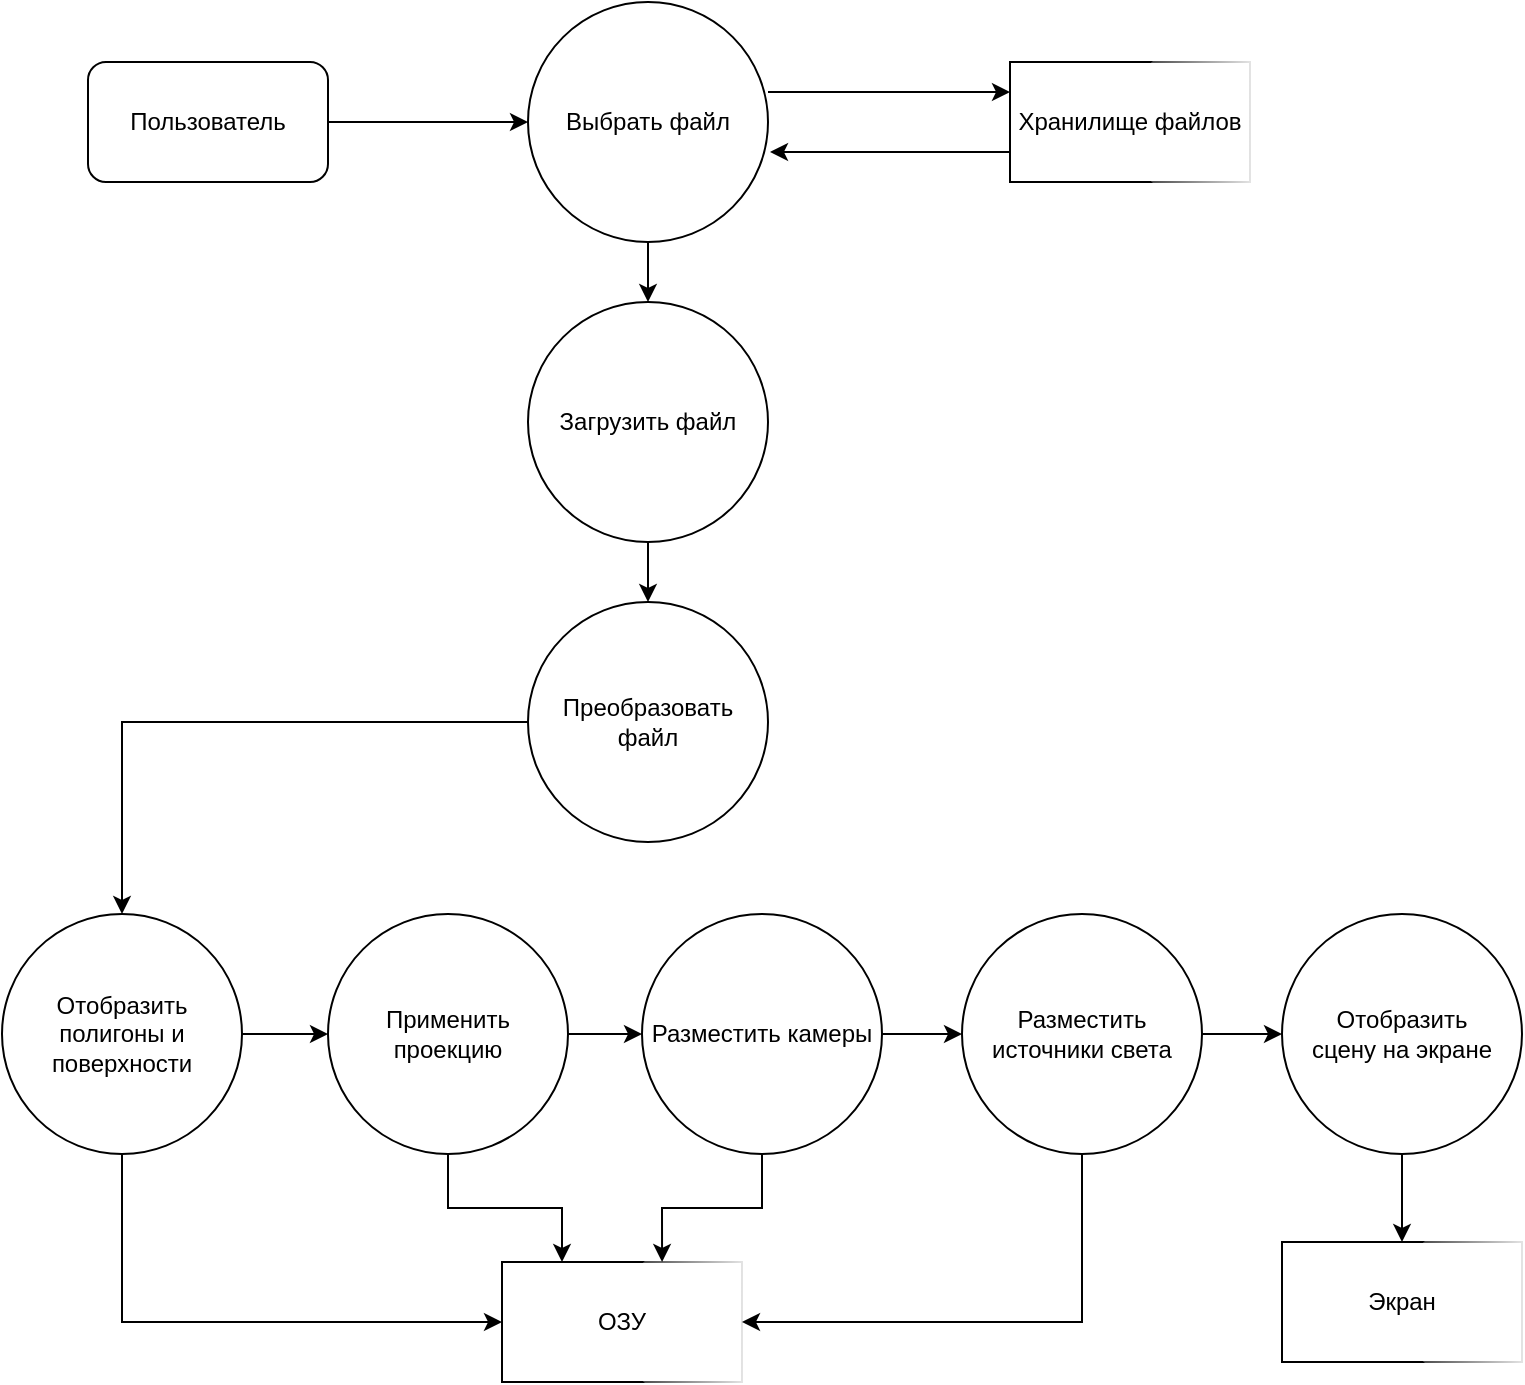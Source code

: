 <mxfile version="14.6.1" type="device" pages="10"><diagram id="wHX5zQZdK0YFig0FSWx_" name="1. Загрузка сцены"><mxGraphModel dx="1422" dy="1931" grid="1" gridSize="10" guides="1" tooltips="1" connect="1" arrows="1" fold="1" page="1" pageScale="1" pageWidth="827" pageHeight="1169" math="0" shadow="0"><root><mxCell id="0"/><mxCell id="1" parent="0"/><mxCell id="iFy4hV7i-i_wY7on4dMP-12" value="" style="edgeStyle=orthogonalEdgeStyle;rounded=0;orthogonalLoop=1;jettySize=auto;html=1;" parent="1" source="iFy4hV7i-i_wY7on4dMP-2" target="iFy4hV7i-i_wY7on4dMP-4" edge="1"><mxGeometry relative="1" as="geometry"/></mxCell><mxCell id="iFy4hV7i-i_wY7on4dMP-2" value="Пользователь" style="rounded=1;whiteSpace=wrap;html=1;" parent="1" vertex="1"><mxGeometry x="73" y="-1070" width="120" height="60" as="geometry"/></mxCell><mxCell id="iFy4hV7i-i_wY7on4dMP-11" value="" style="edgeStyle=orthogonalEdgeStyle;rounded=0;orthogonalLoop=1;jettySize=auto;html=1;" parent="1" source="iFy4hV7i-i_wY7on4dMP-4" target="iFy4hV7i-i_wY7on4dMP-9" edge="1"><mxGeometry relative="1" as="geometry"/></mxCell><mxCell id="iFy4hV7i-i_wY7on4dMP-4" value="Выбрать файл" style="ellipse;whiteSpace=wrap;html=1;" parent="1" vertex="1"><mxGeometry x="293" y="-1100" width="120" height="120" as="geometry"/></mxCell><mxCell id="iFy4hV7i-i_wY7on4dMP-5" value="Хранилище файлов" style="rounded=0;whiteSpace=wrap;html=1;perimeterSpacing=0;shadow=0;sketch=0;glass=1;direction=south;" parent="1" vertex="1"><mxGeometry x="534" y="-1070" width="120" height="60" as="geometry"/></mxCell><mxCell id="iFy4hV7i-i_wY7on4dMP-6" value="" style="endArrow=classic;html=1;entryX=0.25;entryY=1;entryDx=0;entryDy=0;" parent="1" target="iFy4hV7i-i_wY7on4dMP-5" edge="1"><mxGeometry width="50" height="50" relative="1" as="geometry"><mxPoint x="413" y="-1055" as="sourcePoint"/><mxPoint x="454" y="-800" as="targetPoint"/></mxGeometry></mxCell><mxCell id="iFy4hV7i-i_wY7on4dMP-7" value="" style="endArrow=classic;html=1;exitX=0.75;exitY=1;exitDx=0;exitDy=0;entryX=1;entryY=0.625;entryDx=0;entryDy=0;entryPerimeter=0;" parent="1" source="iFy4hV7i-i_wY7on4dMP-5" edge="1"><mxGeometry width="50" height="50" relative="1" as="geometry"><mxPoint x="404" y="-750" as="sourcePoint"/><mxPoint x="414" y="-1025" as="targetPoint"/></mxGeometry></mxCell><mxCell id="iFy4hV7i-i_wY7on4dMP-18" value="" style="edgeStyle=orthogonalEdgeStyle;rounded=0;orthogonalLoop=1;jettySize=auto;html=1;" parent="1" source="iFy4hV7i-i_wY7on4dMP-9" target="iFy4hV7i-i_wY7on4dMP-17" edge="1"><mxGeometry relative="1" as="geometry"/></mxCell><mxCell id="iFy4hV7i-i_wY7on4dMP-9" value="Загрузить файл" style="ellipse;whiteSpace=wrap;html=1;" parent="1" vertex="1"><mxGeometry x="293" y="-950" width="120" height="120" as="geometry"/></mxCell><mxCell id="iFy4hV7i-i_wY7on4dMP-20" value="" style="edgeStyle=orthogonalEdgeStyle;rounded=0;orthogonalLoop=1;jettySize=auto;html=1;" parent="1" source="iFy4hV7i-i_wY7on4dMP-17" target="iFy4hV7i-i_wY7on4dMP-19" edge="1"><mxGeometry relative="1" as="geometry"/></mxCell><mxCell id="iFy4hV7i-i_wY7on4dMP-17" value="Преобразовать файл" style="ellipse;whiteSpace=wrap;html=1;" parent="1" vertex="1"><mxGeometry x="293" y="-800" width="120" height="120" as="geometry"/></mxCell><mxCell id="iFy4hV7i-i_wY7on4dMP-25" value="" style="edgeStyle=orthogonalEdgeStyle;rounded=0;orthogonalLoop=1;jettySize=auto;html=1;" parent="1" source="iFy4hV7i-i_wY7on4dMP-19" target="iFy4hV7i-i_wY7on4dMP-24" edge="1"><mxGeometry relative="1" as="geometry"/></mxCell><mxCell id="iFy4hV7i-i_wY7on4dMP-31" style="edgeStyle=orthogonalEdgeStyle;rounded=0;orthogonalLoop=1;jettySize=auto;html=1;exitX=0.5;exitY=1;exitDx=0;exitDy=0;entryX=0.5;entryY=1;entryDx=0;entryDy=0;" parent="1" source="iFy4hV7i-i_wY7on4dMP-19" target="iFy4hV7i-i_wY7on4dMP-21" edge="1"><mxGeometry relative="1" as="geometry"/></mxCell><mxCell id="iFy4hV7i-i_wY7on4dMP-19" value="Отобразить полигоны и поверхности" style="ellipse;whiteSpace=wrap;html=1;" parent="1" vertex="1"><mxGeometry x="30" y="-644" width="120" height="120" as="geometry"/></mxCell><mxCell id="iFy4hV7i-i_wY7on4dMP-21" value="ОЗУ" style="rounded=0;whiteSpace=wrap;html=1;perimeterSpacing=0;shadow=0;sketch=0;glass=1;direction=south;" parent="1" vertex="1"><mxGeometry x="280" y="-470" width="120" height="60" as="geometry"/></mxCell><mxCell id="iFy4hV7i-i_wY7on4dMP-28" value="" style="edgeStyle=orthogonalEdgeStyle;rounded=0;orthogonalLoop=1;jettySize=auto;html=1;" parent="1" source="iFy4hV7i-i_wY7on4dMP-24" target="iFy4hV7i-i_wY7on4dMP-27" edge="1"><mxGeometry relative="1" as="geometry"/></mxCell><mxCell id="iFy4hV7i-i_wY7on4dMP-32" style="edgeStyle=orthogonalEdgeStyle;rounded=0;orthogonalLoop=1;jettySize=auto;html=1;exitX=0.5;exitY=1;exitDx=0;exitDy=0;entryX=0;entryY=0.75;entryDx=0;entryDy=0;" parent="1" source="iFy4hV7i-i_wY7on4dMP-24" target="iFy4hV7i-i_wY7on4dMP-21" edge="1"><mxGeometry relative="1" as="geometry"/></mxCell><mxCell id="iFy4hV7i-i_wY7on4dMP-24" value="Применить проекцию" style="ellipse;whiteSpace=wrap;html=1;" parent="1" vertex="1"><mxGeometry x="193" y="-644" width="120" height="120" as="geometry"/></mxCell><mxCell id="iFy4hV7i-i_wY7on4dMP-30" value="" style="edgeStyle=orthogonalEdgeStyle;rounded=0;orthogonalLoop=1;jettySize=auto;html=1;" parent="1" source="iFy4hV7i-i_wY7on4dMP-27" target="iFy4hV7i-i_wY7on4dMP-29" edge="1"><mxGeometry relative="1" as="geometry"/></mxCell><mxCell id="iFy4hV7i-i_wY7on4dMP-33" style="edgeStyle=orthogonalEdgeStyle;rounded=0;orthogonalLoop=1;jettySize=auto;html=1;exitX=0.5;exitY=1;exitDx=0;exitDy=0;entryX=0;entryY=0.333;entryDx=0;entryDy=0;entryPerimeter=0;" parent="1" source="iFy4hV7i-i_wY7on4dMP-27" target="iFy4hV7i-i_wY7on4dMP-21" edge="1"><mxGeometry relative="1" as="geometry"/></mxCell><mxCell id="iFy4hV7i-i_wY7on4dMP-27" value="Разместить камеры" style="ellipse;whiteSpace=wrap;html=1;" parent="1" vertex="1"><mxGeometry x="350" y="-644" width="120" height="120" as="geometry"/></mxCell><mxCell id="iFy4hV7i-i_wY7on4dMP-34" style="edgeStyle=orthogonalEdgeStyle;rounded=0;orthogonalLoop=1;jettySize=auto;html=1;exitX=0.5;exitY=1;exitDx=0;exitDy=0;entryX=0.5;entryY=0;entryDx=0;entryDy=0;" parent="1" source="iFy4hV7i-i_wY7on4dMP-29" target="iFy4hV7i-i_wY7on4dMP-21" edge="1"><mxGeometry relative="1" as="geometry"/></mxCell><mxCell id="yooeFzK7ppWR3wzDXrgj-2" value="" style="edgeStyle=orthogonalEdgeStyle;rounded=0;orthogonalLoop=1;jettySize=auto;html=1;" edge="1" parent="1" source="iFy4hV7i-i_wY7on4dMP-29" target="yooeFzK7ppWR3wzDXrgj-1"><mxGeometry relative="1" as="geometry"/></mxCell><mxCell id="iFy4hV7i-i_wY7on4dMP-29" value="Разместить источники света" style="ellipse;whiteSpace=wrap;html=1;" parent="1" vertex="1"><mxGeometry x="510" y="-644" width="120" height="120" as="geometry"/></mxCell><mxCell id="yooeFzK7ppWR3wzDXrgj-4" value="" style="edgeStyle=orthogonalEdgeStyle;rounded=0;orthogonalLoop=1;jettySize=auto;html=1;" edge="1" parent="1" source="yooeFzK7ppWR3wzDXrgj-1" target="yooeFzK7ppWR3wzDXrgj-3"><mxGeometry relative="1" as="geometry"/></mxCell><mxCell id="yooeFzK7ppWR3wzDXrgj-1" value="Отобразить &lt;br&gt;сцену на экране" style="ellipse;whiteSpace=wrap;html=1;" vertex="1" parent="1"><mxGeometry x="670" y="-644" width="120" height="120" as="geometry"/></mxCell><mxCell id="yooeFzK7ppWR3wzDXrgj-3" value="Экран" style="rounded=0;whiteSpace=wrap;html=1;perimeterSpacing=0;shadow=0;sketch=0;glass=1;direction=south;" vertex="1" parent="1"><mxGeometry x="670" y="-480" width="120" height="60" as="geometry"/></mxCell></root></mxGraphModel></diagram><diagram id="L2gtxRwTy8bynWEjWMCb" name="2. Добавление камеры"><mxGraphModel dx="1422" dy="762" grid="1" gridSize="10" guides="1" tooltips="1" connect="1" arrows="1" fold="1" page="1" pageScale="1" pageWidth="827" pageHeight="1169" math="0" shadow="0"><root><mxCell id="F-po1ZoRRb2pLryuzAt8-0"/><mxCell id="F-po1ZoRRb2pLryuzAt8-1" parent="F-po1ZoRRb2pLryuzAt8-0"/><mxCell id="rPnSMXdb9nSs1O3ZMp4N-0" value="Пользователь" style="rounded=1;whiteSpace=wrap;html=1;" parent="F-po1ZoRRb2pLryuzAt8-1" vertex="1"><mxGeometry x="80" y="80" width="120" height="60" as="geometry"/></mxCell><mxCell id="G6WlZ9IbRoCDX2m006No-0" value="Нажал добавить камеру" style="ellipse;whiteSpace=wrap;html=1;" parent="F-po1ZoRRb2pLryuzAt8-1" vertex="1"><mxGeometry x="280" y="50" width="120" height="120" as="geometry"/></mxCell><mxCell id="G6WlZ9IbRoCDX2m006No-1" value="Добавить камеру в список доступных камер" style="ellipse;whiteSpace=wrap;html=1;" parent="F-po1ZoRRb2pLryuzAt8-1" vertex="1"><mxGeometry x="280" y="200" width="120" height="120" as="geometry"/></mxCell><mxCell id="dDicfaN_HxUHYKL9xaZB-1" value="" style="edgeStyle=orthogonalEdgeStyle;rounded=0;orthogonalLoop=1;jettySize=auto;html=1;" edge="1" parent="F-po1ZoRRb2pLryuzAt8-1" source="G6WlZ9IbRoCDX2m006No-2" target="dDicfaN_HxUHYKL9xaZB-0"><mxGeometry relative="1" as="geometry"/></mxCell><mxCell id="G6WlZ9IbRoCDX2m006No-2" value="Отобразить камеру" style="ellipse;whiteSpace=wrap;html=1;" parent="F-po1ZoRRb2pLryuzAt8-1" vertex="1"><mxGeometry x="280" y="360" width="120" height="120" as="geometry"/></mxCell><mxCell id="G6WlZ9IbRoCDX2m006No-3" value="" style="endArrow=classic;html=1;exitX=1;exitY=0.5;exitDx=0;exitDy=0;" parent="F-po1ZoRRb2pLryuzAt8-1" source="G6WlZ9IbRoCDX2m006No-1" edge="1"><mxGeometry width="50" height="50" relative="1" as="geometry"><mxPoint x="390" y="260" as="sourcePoint"/><mxPoint x="520" y="260" as="targetPoint"/></mxGeometry></mxCell><mxCell id="H9Jf4IGJdIyYA8Ra8Ssa-0" value="ОЗУ" style="rounded=0;whiteSpace=wrap;html=1;perimeterSpacing=0;shadow=0;sketch=0;glass=1;direction=south;" parent="F-po1ZoRRb2pLryuzAt8-1" vertex="1"><mxGeometry x="520" y="230" width="120" height="60" as="geometry"/></mxCell><mxCell id="H9Jf4IGJdIyYA8Ra8Ssa-1" value="" style="endArrow=classic;html=1;exitX=0.5;exitY=1;exitDx=0;exitDy=0;entryX=0.5;entryY=0;entryDx=0;entryDy=0;" parent="F-po1ZoRRb2pLryuzAt8-1" source="G6WlZ9IbRoCDX2m006No-1" target="G6WlZ9IbRoCDX2m006No-2" edge="1"><mxGeometry width="50" height="50" relative="1" as="geometry"><mxPoint x="390" y="260" as="sourcePoint"/><mxPoint x="440" y="210" as="targetPoint"/></mxGeometry></mxCell><mxCell id="H9Jf4IGJdIyYA8Ra8Ssa-2" value="" style="endArrow=classic;html=1;exitX=1;exitY=0.5;exitDx=0;exitDy=0;entryX=0;entryY=0.5;entryDx=0;entryDy=0;" parent="F-po1ZoRRb2pLryuzAt8-1" source="rPnSMXdb9nSs1O3ZMp4N-0" target="G6WlZ9IbRoCDX2m006No-0" edge="1"><mxGeometry width="50" height="50" relative="1" as="geometry"><mxPoint x="390" y="260" as="sourcePoint"/><mxPoint x="440" y="210" as="targetPoint"/></mxGeometry></mxCell><mxCell id="H9Jf4IGJdIyYA8Ra8Ssa-3" value="" style="endArrow=classic;html=1;exitX=0.5;exitY=1;exitDx=0;exitDy=0;entryX=0.5;entryY=0;entryDx=0;entryDy=0;" parent="F-po1ZoRRb2pLryuzAt8-1" source="G6WlZ9IbRoCDX2m006No-0" target="G6WlZ9IbRoCDX2m006No-1" edge="1"><mxGeometry width="50" height="50" relative="1" as="geometry"><mxPoint x="390" y="260" as="sourcePoint"/><mxPoint x="440" y="210" as="targetPoint"/></mxGeometry></mxCell><mxCell id="BdBFTg50wr82WFrUAto3-0" value="" style="endArrow=classic;html=1;exitX=1;exitY=0.5;exitDx=0;exitDy=0;" parent="F-po1ZoRRb2pLryuzAt8-1" source="G6WlZ9IbRoCDX2m006No-2" edge="1"><mxGeometry width="50" height="50" relative="1" as="geometry"><mxPoint x="390" y="310" as="sourcePoint"/><mxPoint x="520" y="420" as="targetPoint"/></mxGeometry></mxCell><mxCell id="BdBFTg50wr82WFrUAto3-1" value="Сцена" style="rounded=0;whiteSpace=wrap;html=1;perimeterSpacing=0;shadow=0;sketch=0;glass=1;direction=south;" parent="F-po1ZoRRb2pLryuzAt8-1" vertex="1"><mxGeometry x="520" y="390" width="120" height="60" as="geometry"/></mxCell><mxCell id="dDicfaN_HxUHYKL9xaZB-0" value="Экран" style="rounded=1;whiteSpace=wrap;html=1;" vertex="1" parent="F-po1ZoRRb2pLryuzAt8-1"><mxGeometry x="280" y="530" width="120" height="60" as="geometry"/></mxCell></root></mxGraphModel></diagram><diagram id="PYS89tYD2cWFUAVpbRUz" name="3 Редактирование камеры"><mxGraphModel dx="1422" dy="762" grid="1" gridSize="10" guides="1" tooltips="1" connect="1" arrows="1" fold="1" page="1" pageScale="1" pageWidth="827" pageHeight="1169" math="0" shadow="0"><root><mxCell id="u7exsK89DWiM8HYAMMQn-0"/><mxCell id="u7exsK89DWiM8HYAMMQn-1" parent="u7exsK89DWiM8HYAMMQn-0"/><mxCell id="wjiImEH1DrRBjjXvM3NI-0" value="Пользователь" style="rounded=1;whiteSpace=wrap;html=1;" parent="u7exsK89DWiM8HYAMMQn-1" vertex="1"><mxGeometry x="80" y="120" width="120" height="60" as="geometry"/></mxCell><mxCell id="wjiImEH1DrRBjjXvM3NI-2" value="Изменят координаты камеры" style="ellipse;whiteSpace=wrap;html=1;aspect=fixed;" parent="u7exsK89DWiM8HYAMMQn-1" vertex="1"><mxGeometry x="280" y="240" width="110" height="110" as="geometry"/></mxCell><mxCell id="8gbyr2YSXskLJUW-V0I6-0" value="" style="endArrow=classic;html=1;entryX=0;entryY=0.5;entryDx=0;entryDy=0;" parent="u7exsK89DWiM8HYAMMQn-1" target="h_z9DDsKHvJSYZAG1OeI-3" edge="1"><mxGeometry width="50" height="50" relative="1" as="geometry"><mxPoint x="200" y="150" as="sourcePoint"/><mxPoint x="440" y="330" as="targetPoint"/></mxGeometry></mxCell><mxCell id="h_z9DDsKHvJSYZAG1OeI-0" value="ОЗУ" style="rounded=0;whiteSpace=wrap;html=1;perimeterSpacing=0;shadow=0;sketch=0;glass=1;direction=south;" parent="u7exsK89DWiM8HYAMMQn-1" vertex="1"><mxGeometry x="510" y="265" width="120" height="60" as="geometry"/></mxCell><mxCell id="h_z9DDsKHvJSYZAG1OeI-8" value="" style="edgeStyle=orthogonalEdgeStyle;rounded=0;orthogonalLoop=1;jettySize=auto;html=1;" parent="u7exsK89DWiM8HYAMMQn-1" source="h_z9DDsKHvJSYZAG1OeI-3" target="wjiImEH1DrRBjjXvM3NI-2" edge="1"><mxGeometry relative="1" as="geometry"/></mxCell><mxCell id="h_z9DDsKHvJSYZAG1OeI-3" value="Двигает камеру за гизмос" style="ellipse;whiteSpace=wrap;html=1;aspect=fixed;" parent="u7exsK89DWiM8HYAMMQn-1" vertex="1"><mxGeometry x="280" y="95" width="110" height="110" as="geometry"/></mxCell><mxCell id="uXNB5jR8bKI6TNHG9Yg5-0" value="" style="endArrow=classic;html=1;entryX=0;entryY=0.5;entryDx=0;entryDy=0;rounded=0;" parent="u7exsK89DWiM8HYAMMQn-1" target="wjiImEH1DrRBjjXvM3NI-2" edge="1"><mxGeometry width="50" height="50" relative="1" as="geometry"><mxPoint x="240" y="150" as="sourcePoint"/><mxPoint x="440" y="320" as="targetPoint"/><Array as="points"><mxPoint x="240" y="295"/></Array></mxGeometry></mxCell><mxCell id="uXNB5jR8bKI6TNHG9Yg5-1" value="" style="endArrow=classic;html=1;exitX=1;exitY=0.5;exitDx=0;exitDy=0;entryX=0.5;entryY=1;entryDx=0;entryDy=0;" parent="u7exsK89DWiM8HYAMMQn-1" source="wjiImEH1DrRBjjXvM3NI-2" target="h_z9DDsKHvJSYZAG1OeI-0" edge="1"><mxGeometry width="50" height="50" relative="1" as="geometry"><mxPoint x="390" y="370" as="sourcePoint"/><mxPoint x="440" y="320" as="targetPoint"/></mxGeometry></mxCell><mxCell id="jrM0AZ8qv7oGvs5N2GOg-1" value="" style="edgeStyle=orthogonalEdgeStyle;rounded=0;orthogonalLoop=1;jettySize=auto;html=1;" edge="1" parent="u7exsK89DWiM8HYAMMQn-1" source="Sal486Y425mbN5yifP2d-0" target="jrM0AZ8qv7oGvs5N2GOg-0"><mxGeometry relative="1" as="geometry"/></mxCell><mxCell id="Sal486Y425mbN5yifP2d-0" value="Отобразить камеру" style="ellipse;whiteSpace=wrap;html=1;" parent="u7exsK89DWiM8HYAMMQn-1" vertex="1"><mxGeometry x="275" y="390" width="120" height="120" as="geometry"/></mxCell><mxCell id="Sal486Y425mbN5yifP2d-1" value="" style="endArrow=classic;html=1;exitX=1;exitY=0.5;exitDx=0;exitDy=0;entryX=0.5;entryY=1;entryDx=0;entryDy=0;" parent="u7exsK89DWiM8HYAMMQn-1" source="Sal486Y425mbN5yifP2d-0" target="Sal486Y425mbN5yifP2d-2" edge="1"><mxGeometry width="50" height="50" relative="1" as="geometry"><mxPoint x="390" y="340" as="sourcePoint"/><mxPoint x="520" y="450" as="targetPoint"/></mxGeometry></mxCell><mxCell id="Sal486Y425mbN5yifP2d-2" value="Сцена" style="rounded=0;whiteSpace=wrap;html=1;perimeterSpacing=0;shadow=0;sketch=0;glass=1;direction=south;" parent="u7exsK89DWiM8HYAMMQn-1" vertex="1"><mxGeometry x="510" y="420" width="120" height="60" as="geometry"/></mxCell><mxCell id="Sal486Y425mbN5yifP2d-3" value="" style="endArrow=classic;html=1;exitX=0.5;exitY=1;exitDx=0;exitDy=0;entryX=0.5;entryY=0;entryDx=0;entryDy=0;" parent="u7exsK89DWiM8HYAMMQn-1" source="wjiImEH1DrRBjjXvM3NI-2" target="Sal486Y425mbN5yifP2d-0" edge="1"><mxGeometry width="50" height="50" relative="1" as="geometry"><mxPoint x="390" y="370" as="sourcePoint"/><mxPoint x="440" y="320" as="targetPoint"/></mxGeometry></mxCell><mxCell id="jrM0AZ8qv7oGvs5N2GOg-0" value="Экран" style="rounded=1;whiteSpace=wrap;html=1;" vertex="1" parent="u7exsK89DWiM8HYAMMQn-1"><mxGeometry x="275" y="570" width="120" height="60" as="geometry"/></mxCell></root></mxGraphModel></diagram><diagram id="GAtJqUrTTC6IxfNYXQbZ" name="4. Удаление камеры"><mxGraphModel dx="1422" dy="762" grid="1" gridSize="10" guides="1" tooltips="1" connect="1" arrows="1" fold="1" page="1" pageScale="1" pageWidth="827" pageHeight="1169" math="0" shadow="0"><root><mxCell id="kO7oUEWqsqiJ01yDoDvi-0"/><mxCell id="kO7oUEWqsqiJ01yDoDvi-1" parent="kO7oUEWqsqiJ01yDoDvi-0"/><mxCell id="Ea5MhOUzQmw2bOOr71Ak-0" value="Пользователь" style="rounded=1;whiteSpace=wrap;html=1;" parent="kO7oUEWqsqiJ01yDoDvi-1" vertex="1"><mxGeometry x="80" y="120" width="120" height="60" as="geometry"/></mxCell><mxCell id="Ea5MhOUzQmw2bOOr71Ak-1" value="Удалить камеру" style="ellipse;whiteSpace=wrap;html=1;aspect=fixed;" parent="kO7oUEWqsqiJ01yDoDvi-1" vertex="1"><mxGeometry x="280" y="240" width="110" height="110" as="geometry"/></mxCell><mxCell id="Ea5MhOUzQmw2bOOr71Ak-2" value="" style="endArrow=classic;html=1;entryX=0;entryY=0.5;entryDx=0;entryDy=0;" parent="kO7oUEWqsqiJ01yDoDvi-1" target="Ea5MhOUzQmw2bOOr71Ak-5" edge="1"><mxGeometry width="50" height="50" relative="1" as="geometry"><mxPoint x="200" y="150" as="sourcePoint"/><mxPoint x="440" y="330" as="targetPoint"/></mxGeometry></mxCell><mxCell id="Ea5MhOUzQmw2bOOr71Ak-3" value="ОЗУ" style="rounded=0;whiteSpace=wrap;html=1;perimeterSpacing=0;shadow=0;sketch=0;glass=1;direction=south;" parent="kO7oUEWqsqiJ01yDoDvi-1" vertex="1"><mxGeometry x="510" y="265" width="120" height="60" as="geometry"/></mxCell><mxCell id="Ea5MhOUzQmw2bOOr71Ak-4" value="" style="edgeStyle=orthogonalEdgeStyle;rounded=0;orthogonalLoop=1;jettySize=auto;html=1;" parent="kO7oUEWqsqiJ01yDoDvi-1" source="Ea5MhOUzQmw2bOOr71Ak-5" target="Ea5MhOUzQmw2bOOr71Ak-1" edge="1"><mxGeometry relative="1" as="geometry"/></mxCell><mxCell id="Ea5MhOUzQmw2bOOr71Ak-5" value="Выбрать камеру для удаления" style="ellipse;whiteSpace=wrap;html=1;aspect=fixed;" parent="kO7oUEWqsqiJ01yDoDvi-1" vertex="1"><mxGeometry x="280" y="95" width="110" height="110" as="geometry"/></mxCell><mxCell id="Ea5MhOUzQmw2bOOr71Ak-7" value="" style="endArrow=classic;html=1;exitX=1;exitY=0.5;exitDx=0;exitDy=0;entryX=0.5;entryY=1;entryDx=0;entryDy=0;" parent="kO7oUEWqsqiJ01yDoDvi-1" source="Ea5MhOUzQmw2bOOr71Ak-1" target="Ea5MhOUzQmw2bOOr71Ak-3" edge="1"><mxGeometry width="50" height="50" relative="1" as="geometry"><mxPoint x="390" y="370" as="sourcePoint"/><mxPoint x="440" y="320" as="targetPoint"/></mxGeometry></mxCell><mxCell id="Ea5MhOUzQmw2bOOr71Ak-12" value="Удалить камеру&lt;br&gt;со сцены" style="ellipse;whiteSpace=wrap;html=1;aspect=fixed;" parent="kO7oUEWqsqiJ01yDoDvi-1" vertex="1"><mxGeometry x="280" y="400" width="110" height="110" as="geometry"/></mxCell><mxCell id="Ea5MhOUzQmw2bOOr71Ak-13" value="" style="endArrow=classic;html=1;exitX=0.5;exitY=1;exitDx=0;exitDy=0;entryX=0.5;entryY=0;entryDx=0;entryDy=0;" parent="kO7oUEWqsqiJ01yDoDvi-1" source="Ea5MhOUzQmw2bOOr71Ak-1" target="Ea5MhOUzQmw2bOOr71Ak-12" edge="1"><mxGeometry width="50" height="50" relative="1" as="geometry"><mxPoint x="390" y="400" as="sourcePoint"/><mxPoint x="440" y="350" as="targetPoint"/></mxGeometry></mxCell></root></mxGraphModel></diagram><diagram id="mJmvn_f27Zxot1-5nNlC" name="5. Добавление источников света"><mxGraphModel dx="1422" dy="762" grid="1" gridSize="10" guides="1" tooltips="1" connect="1" arrows="1" fold="1" page="1" pageScale="1" pageWidth="827" pageHeight="1169" math="0" shadow="0"><root><mxCell id="0dJhiRDpmSfdAqt0x7UN-0"/><mxCell id="0dJhiRDpmSfdAqt0x7UN-1" parent="0dJhiRDpmSfdAqt0x7UN-0"/><mxCell id="R8aJZ-XpSZgFSo9iiOOZ-1" value="" style="edgeStyle=orthogonalEdgeStyle;rounded=0;orthogonalLoop=1;jettySize=auto;html=1;" edge="1" parent="0dJhiRDpmSfdAqt0x7UN-1" source="vZFUvTpx2r9-RJtTFwuI-0" target="R8aJZ-XpSZgFSo9iiOOZ-0"><mxGeometry relative="1" as="geometry"/></mxCell><mxCell id="vZFUvTpx2r9-RJtTFwuI-0" value="Пользователь" style="rounded=1;whiteSpace=wrap;html=1;" vertex="1" parent="0dJhiRDpmSfdAqt0x7UN-1"><mxGeometry x="80" y="120" width="120" height="60" as="geometry"/></mxCell><mxCell id="4yW2B9DDoNHWlA-pwWVC-8" value="" style="edgeStyle=orthogonalEdgeStyle;rounded=0;orthogonalLoop=1;jettySize=auto;html=1;" edge="1" parent="0dJhiRDpmSfdAqt0x7UN-1" source="R8aJZ-XpSZgFSo9iiOOZ-0" target="4yW2B9DDoNHWlA-pwWVC-0"><mxGeometry relative="1" as="geometry"/></mxCell><mxCell id="R8aJZ-XpSZgFSo9iiOOZ-0" value="Нажал добавить источник освещения" style="ellipse;whiteSpace=wrap;html=1;" vertex="1" parent="0dJhiRDpmSfdAqt0x7UN-1"><mxGeometry x="270" y="90" width="120" height="120" as="geometry"/></mxCell><mxCell id="4yW2B9DDoNHWlA-pwWVC-0" value="Добавить источник освещения в список источников" style="ellipse;whiteSpace=wrap;html=1;" vertex="1" parent="0dJhiRDpmSfdAqt0x7UN-1"><mxGeometry x="270" y="250" width="120" height="120" as="geometry"/></mxCell><mxCell id="mdyyhm24WZfPBuvaaL9S-1" value="" style="edgeStyle=orthogonalEdgeStyle;rounded=0;orthogonalLoop=1;jettySize=auto;html=1;" edge="1" parent="0dJhiRDpmSfdAqt0x7UN-1" source="4yW2B9DDoNHWlA-pwWVC-1" target="mdyyhm24WZfPBuvaaL9S-0"><mxGeometry relative="1" as="geometry"/></mxCell><mxCell id="4yW2B9DDoNHWlA-pwWVC-1" value="Отобразить источник освещения" style="ellipse;whiteSpace=wrap;html=1;" vertex="1" parent="0dJhiRDpmSfdAqt0x7UN-1"><mxGeometry x="270" y="410" width="120" height="120" as="geometry"/></mxCell><mxCell id="4yW2B9DDoNHWlA-pwWVC-2" value="" style="endArrow=classic;html=1;exitX=1;exitY=0.5;exitDx=0;exitDy=0;" edge="1" parent="0dJhiRDpmSfdAqt0x7UN-1" source="4yW2B9DDoNHWlA-pwWVC-0"><mxGeometry width="50" height="50" relative="1" as="geometry"><mxPoint x="380" y="310" as="sourcePoint"/><mxPoint x="510" y="310" as="targetPoint"/></mxGeometry></mxCell><mxCell id="4yW2B9DDoNHWlA-pwWVC-3" value="ОЗУ" style="rounded=0;whiteSpace=wrap;html=1;perimeterSpacing=0;shadow=0;sketch=0;glass=1;direction=south;" vertex="1" parent="0dJhiRDpmSfdAqt0x7UN-1"><mxGeometry x="510" y="280" width="120" height="60" as="geometry"/></mxCell><mxCell id="4yW2B9DDoNHWlA-pwWVC-4" value="" style="endArrow=classic;html=1;exitX=0.5;exitY=1;exitDx=0;exitDy=0;entryX=0.5;entryY=0;entryDx=0;entryDy=0;" edge="1" parent="0dJhiRDpmSfdAqt0x7UN-1" source="4yW2B9DDoNHWlA-pwWVC-0" target="4yW2B9DDoNHWlA-pwWVC-1"><mxGeometry width="50" height="50" relative="1" as="geometry"><mxPoint x="380" y="310" as="sourcePoint"/><mxPoint x="430" y="260" as="targetPoint"/></mxGeometry></mxCell><mxCell id="4yW2B9DDoNHWlA-pwWVC-6" value="" style="endArrow=classic;html=1;exitX=1;exitY=0.5;exitDx=0;exitDy=0;" edge="1" parent="0dJhiRDpmSfdAqt0x7UN-1" source="4yW2B9DDoNHWlA-pwWVC-1"><mxGeometry width="50" height="50" relative="1" as="geometry"><mxPoint x="380" y="360" as="sourcePoint"/><mxPoint x="510" y="470" as="targetPoint"/></mxGeometry></mxCell><mxCell id="4yW2B9DDoNHWlA-pwWVC-7" value="Сцена" style="rounded=0;whiteSpace=wrap;html=1;perimeterSpacing=0;shadow=0;sketch=0;glass=1;direction=south;" vertex="1" parent="0dJhiRDpmSfdAqt0x7UN-1"><mxGeometry x="510" y="440" width="120" height="60" as="geometry"/></mxCell><mxCell id="mdyyhm24WZfPBuvaaL9S-0" value="Экран" style="rounded=1;whiteSpace=wrap;html=1;" vertex="1" parent="0dJhiRDpmSfdAqt0x7UN-1"><mxGeometry x="270" y="600" width="120" height="60" as="geometry"/></mxCell></root></mxGraphModel></diagram><diagram id="ldpvPwlqIAzBgAJAuHBf" name="6. Редактирование источников освещения"><mxGraphModel dx="1422" dy="762" grid="1" gridSize="10" guides="1" tooltips="1" connect="1" arrows="1" fold="1" page="1" pageScale="1" pageWidth="827" pageHeight="1169" math="0" shadow="0"><root><mxCell id="NEDpXRc_ZG9diGuqLRm_-0"/><mxCell id="NEDpXRc_ZG9diGuqLRm_-1" parent="NEDpXRc_ZG9diGuqLRm_-0"/><mxCell id="Pdcc5h1C9O92RgmgP_80-0" value="Пользователь" style="rounded=1;whiteSpace=wrap;html=1;" parent="NEDpXRc_ZG9diGuqLRm_-1" vertex="1"><mxGeometry x="80" y="120" width="120" height="60" as="geometry"/></mxCell><mxCell id="Pdcc5h1C9O92RgmgP_80-1" style="edgeStyle=orthogonalEdgeStyle;rounded=0;orthogonalLoop=1;jettySize=auto;html=1;exitX=1;exitY=0.5;exitDx=0;exitDy=0;entryX=0;entryY=0.5;entryDx=0;entryDy=0;" parent="NEDpXRc_ZG9diGuqLRm_-1" source="eKoWWkyNfhEEzl7_uKlF-0" target="eKoWWkyNfhEEzl7_uKlF-6" edge="1"><mxGeometry relative="1" as="geometry"/></mxCell><mxCell id="eKoWWkyNfhEEzl7_uKlF-1" value="" style="edgeStyle=orthogonalEdgeStyle;rounded=0;orthogonalLoop=1;jettySize=auto;html=1;" edge="1" parent="NEDpXRc_ZG9diGuqLRm_-1" source="Pdcc5h1C9O92RgmgP_80-2" target="eKoWWkyNfhEEzl7_uKlF-0"><mxGeometry relative="1" as="geometry"/></mxCell><mxCell id="Pdcc5h1C9O92RgmgP_80-2" value="Перемещение источника освещения" style="ellipse;whiteSpace=wrap;html=1;aspect=fixed;" parent="NEDpXRc_ZG9diGuqLRm_-1" vertex="1"><mxGeometry x="280" y="240" width="110" height="110" as="geometry"/></mxCell><mxCell id="Pdcc5h1C9O92RgmgP_80-3" value="" style="endArrow=classic;html=1;entryX=0;entryY=0.5;entryDx=0;entryDy=0;" parent="NEDpXRc_ZG9diGuqLRm_-1" target="Pdcc5h1C9O92RgmgP_80-7" edge="1"><mxGeometry width="50" height="50" relative="1" as="geometry"><mxPoint x="200" y="150" as="sourcePoint"/><mxPoint x="440" y="330" as="targetPoint"/></mxGeometry></mxCell><mxCell id="Pdcc5h1C9O92RgmgP_80-4" value="Сцена" style="rounded=0;whiteSpace=wrap;html=1;perimeterSpacing=0;shadow=0;sketch=0;glass=1;direction=south;" parent="NEDpXRc_ZG9diGuqLRm_-1" vertex="1"><mxGeometry x="510" y="120" width="120" height="60" as="geometry"/></mxCell><mxCell id="Pdcc5h1C9O92RgmgP_80-5" value="" style="endArrow=classic;html=1;entryX=0.25;entryY=1;entryDx=0;entryDy=0;" parent="NEDpXRc_ZG9diGuqLRm_-1" target="Pdcc5h1C9O92RgmgP_80-4" edge="1"><mxGeometry width="50" height="50" relative="1" as="geometry"><mxPoint x="392" y="135" as="sourcePoint"/><mxPoint x="440" y="330" as="targetPoint"/></mxGeometry></mxCell><mxCell id="Pdcc5h1C9O92RgmgP_80-6" value="" style="edgeStyle=orthogonalEdgeStyle;rounded=0;orthogonalLoop=1;jettySize=auto;html=1;" parent="NEDpXRc_ZG9diGuqLRm_-1" source="Pdcc5h1C9O92RgmgP_80-7" target="Pdcc5h1C9O92RgmgP_80-2" edge="1"><mxGeometry relative="1" as="geometry"/></mxCell><mxCell id="Pdcc5h1C9O92RgmgP_80-7" value="Выбор источника&lt;br&gt;света" style="ellipse;whiteSpace=wrap;html=1;aspect=fixed;" parent="NEDpXRc_ZG9diGuqLRm_-1" vertex="1"><mxGeometry x="280" y="95" width="110" height="110" as="geometry"/></mxCell><mxCell id="Pdcc5h1C9O92RgmgP_80-8" value="" style="endArrow=classic;html=1;exitX=0.633;exitY=1.017;exitDx=0;exitDy=0;exitPerimeter=0;entryX=1.018;entryY=0.582;entryDx=0;entryDy=0;entryPerimeter=0;" parent="NEDpXRc_ZG9diGuqLRm_-1" source="Pdcc5h1C9O92RgmgP_80-4" target="Pdcc5h1C9O92RgmgP_80-7" edge="1"><mxGeometry width="50" height="50" relative="1" as="geometry"><mxPoint x="390" y="390" as="sourcePoint"/><mxPoint x="440" y="340" as="targetPoint"/></mxGeometry></mxCell><mxCell id="eKoWWkyNfhEEzl7_uKlF-0" value="Изменение координат источника освещения" style="ellipse;whiteSpace=wrap;html=1;aspect=fixed;" vertex="1" parent="NEDpXRc_ZG9diGuqLRm_-1"><mxGeometry x="280" y="400" width="110" height="110" as="geometry"/></mxCell><mxCell id="eKoWWkyNfhEEzl7_uKlF-2" value="" style="endArrow=classic;html=1;exitX=0.5;exitY=1;exitDx=0;exitDy=0;entryX=0;entryY=0.5;entryDx=0;entryDy=0;rounded=0;" edge="1" parent="NEDpXRc_ZG9diGuqLRm_-1" source="Pdcc5h1C9O92RgmgP_80-0" target="eKoWWkyNfhEEzl7_uKlF-0"><mxGeometry width="50" height="50" relative="1" as="geometry"><mxPoint x="390" y="410" as="sourcePoint"/><mxPoint x="440" y="360" as="targetPoint"/><Array as="points"><mxPoint x="140" y="455"/></Array></mxGeometry></mxCell><mxCell id="eKoWWkyNfhEEzl7_uKlF-7" value="" style="edgeStyle=orthogonalEdgeStyle;rounded=0;orthogonalLoop=1;jettySize=auto;html=1;" edge="1" parent="NEDpXRc_ZG9diGuqLRm_-1" source="eKoWWkyNfhEEzl7_uKlF-4" target="eKoWWkyNfhEEzl7_uKlF-6"><mxGeometry relative="1" as="geometry"/></mxCell><mxCell id="eKoWWkyNfhEEzl7_uKlF-4" value="Изменение параметров источника освещения" style="ellipse;whiteSpace=wrap;html=1;aspect=fixed;" vertex="1" parent="NEDpXRc_ZG9diGuqLRm_-1"><mxGeometry x="280" y="530" width="110" height="110" as="geometry"/></mxCell><mxCell id="eKoWWkyNfhEEzl7_uKlF-5" value="" style="endArrow=classic;html=1;exitX=0.333;exitY=1.033;exitDx=0;exitDy=0;exitPerimeter=0;entryX=0;entryY=0.5;entryDx=0;entryDy=0;rounded=0;" edge="1" parent="NEDpXRc_ZG9diGuqLRm_-1" source="Pdcc5h1C9O92RgmgP_80-0" target="eKoWWkyNfhEEzl7_uKlF-4"><mxGeometry width="50" height="50" relative="1" as="geometry"><mxPoint x="390" y="410" as="sourcePoint"/><mxPoint x="440" y="360" as="targetPoint"/><Array as="points"><mxPoint x="120" y="585"/></Array></mxGeometry></mxCell><mxCell id="eKoWWkyNfhEEzl7_uKlF-11" value="" style="edgeStyle=orthogonalEdgeStyle;rounded=0;orthogonalLoop=1;jettySize=auto;html=1;" edge="1" parent="NEDpXRc_ZG9diGuqLRm_-1" source="eKoWWkyNfhEEzl7_uKlF-6" target="eKoWWkyNfhEEzl7_uKlF-10"><mxGeometry relative="1" as="geometry"/></mxCell><mxCell id="eKoWWkyNfhEEzl7_uKlF-6" value="Сохранить новые параметры источника" style="ellipse;whiteSpace=wrap;html=1;aspect=fixed;" vertex="1" parent="NEDpXRc_ZG9diGuqLRm_-1"><mxGeometry x="515" y="400" width="110" height="110" as="geometry"/></mxCell><mxCell id="eKoWWkyNfhEEzl7_uKlF-8" value="" style="endArrow=classic;html=1;exitX=1;exitY=0.5;exitDx=0;exitDy=0;" edge="1" parent="NEDpXRc_ZG9diGuqLRm_-1" source="eKoWWkyNfhEEzl7_uKlF-6"><mxGeometry width="50" height="50" relative="1" as="geometry"><mxPoint x="390" y="420" as="sourcePoint"/><mxPoint x="680" y="455" as="targetPoint"/></mxGeometry></mxCell><mxCell id="eKoWWkyNfhEEzl7_uKlF-9" value="ОЗУ" style="rounded=0;whiteSpace=wrap;html=1;perimeterSpacing=0;shadow=0;sketch=0;glass=1;direction=south;" vertex="1" parent="NEDpXRc_ZG9diGuqLRm_-1"><mxGeometry x="680" y="425" width="120" height="60" as="geometry"/></mxCell><mxCell id="eKoWWkyNfhEEzl7_uKlF-12" value="" style="edgeStyle=orthogonalEdgeStyle;rounded=0;orthogonalLoop=1;jettySize=auto;html=1;" edge="1" parent="NEDpXRc_ZG9diGuqLRm_-1" source="eKoWWkyNfhEEzl7_uKlF-10" target="Pdcc5h1C9O92RgmgP_80-4"><mxGeometry relative="1" as="geometry"/></mxCell><mxCell id="EOjKhj7-86JWZG4LCi8O-1" value="" style="edgeStyle=orthogonalEdgeStyle;rounded=0;orthogonalLoop=1;jettySize=auto;html=1;" edge="1" parent="NEDpXRc_ZG9diGuqLRm_-1" source="eKoWWkyNfhEEzl7_uKlF-10" target="EOjKhj7-86JWZG4LCi8O-0"><mxGeometry relative="1" as="geometry"/></mxCell><mxCell id="eKoWWkyNfhEEzl7_uKlF-10" value="Отобразить новое состояние источника освещения" style="ellipse;whiteSpace=wrap;html=1;aspect=fixed;" vertex="1" parent="NEDpXRc_ZG9diGuqLRm_-1"><mxGeometry x="515" y="250" width="110" height="110" as="geometry"/></mxCell><mxCell id="EOjKhj7-86JWZG4LCi8O-0" value="Экран" style="rounded=1;whiteSpace=wrap;html=1;" vertex="1" parent="NEDpXRc_ZG9diGuqLRm_-1"><mxGeometry x="680" y="275" width="120" height="60" as="geometry"/></mxCell></root></mxGraphModel></diagram><diagram id="xigyRdEgZgJG0iJHwmRR" name="7. Удаление источников освещения"><mxGraphModel dx="1422" dy="762" grid="1" gridSize="10" guides="1" tooltips="1" connect="1" arrows="1" fold="1" page="1" pageScale="1" pageWidth="827" pageHeight="1169" math="0" shadow="0"><root><mxCell id="sN5-bN-5FfkDqnTMSJ6F-0"/><mxCell id="sN5-bN-5FfkDqnTMSJ6F-1" parent="sN5-bN-5FfkDqnTMSJ6F-0"/><mxCell id="KD8Sljwy1xrNXL0P82fh-0" value="Пользователь" style="rounded=1;whiteSpace=wrap;html=1;" parent="sN5-bN-5FfkDqnTMSJ6F-1" vertex="1"><mxGeometry x="80" y="120" width="120" height="60" as="geometry"/></mxCell><mxCell id="KD8Sljwy1xrNXL0P82fh-3" value="" style="endArrow=classic;html=1;entryX=0;entryY=0.5;entryDx=0;entryDy=0;" parent="sN5-bN-5FfkDqnTMSJ6F-1" edge="1"><mxGeometry width="50" height="50" relative="1" as="geometry"><mxPoint x="200" y="150" as="sourcePoint"/><mxPoint x="280" y="150" as="targetPoint"/></mxGeometry></mxCell><mxCell id="ylpkOw4roxjvIgU_jUrN-0" value="Удалить источник освещения" style="ellipse;whiteSpace=wrap;html=1;aspect=fixed;" vertex="1" parent="sN5-bN-5FfkDqnTMSJ6F-1"><mxGeometry x="280" y="240" width="110" height="110" as="geometry"/></mxCell><mxCell id="ylpkOw4roxjvIgU_jUrN-1" value="ОЗУ" style="rounded=0;whiteSpace=wrap;html=1;perimeterSpacing=0;shadow=0;sketch=0;glass=1;direction=south;" vertex="1" parent="sN5-bN-5FfkDqnTMSJ6F-1"><mxGeometry x="510" y="265" width="120" height="60" as="geometry"/></mxCell><mxCell id="ylpkOw4roxjvIgU_jUrN-2" value="" style="edgeStyle=orthogonalEdgeStyle;rounded=0;orthogonalLoop=1;jettySize=auto;html=1;" edge="1" parent="sN5-bN-5FfkDqnTMSJ6F-1" source="ylpkOw4roxjvIgU_jUrN-3" target="ylpkOw4roxjvIgU_jUrN-0"><mxGeometry relative="1" as="geometry"/></mxCell><mxCell id="ylpkOw4roxjvIgU_jUrN-3" value="Выбрать источник освещения" style="ellipse;whiteSpace=wrap;html=1;aspect=fixed;" vertex="1" parent="sN5-bN-5FfkDqnTMSJ6F-1"><mxGeometry x="280" y="95" width="110" height="110" as="geometry"/></mxCell><mxCell id="ylpkOw4roxjvIgU_jUrN-4" value="" style="endArrow=classic;html=1;exitX=1;exitY=0.5;exitDx=0;exitDy=0;entryX=0.5;entryY=1;entryDx=0;entryDy=0;" edge="1" parent="sN5-bN-5FfkDqnTMSJ6F-1" source="ylpkOw4roxjvIgU_jUrN-0" target="ylpkOw4roxjvIgU_jUrN-1"><mxGeometry width="50" height="50" relative="1" as="geometry"><mxPoint x="390" y="370" as="sourcePoint"/><mxPoint x="440" y="320" as="targetPoint"/></mxGeometry></mxCell><mxCell id="tihOd7SUl___J4-jKiom-1" value="" style="edgeStyle=orthogonalEdgeStyle;rounded=0;orthogonalLoop=1;jettySize=auto;html=1;" edge="1" parent="sN5-bN-5FfkDqnTMSJ6F-1" source="ylpkOw4roxjvIgU_jUrN-5" target="tihOd7SUl___J4-jKiom-0"><mxGeometry relative="1" as="geometry"/></mxCell><mxCell id="ylpkOw4roxjvIgU_jUrN-5" value="Удалить источник освещения из списка" style="ellipse;whiteSpace=wrap;html=1;aspect=fixed;" vertex="1" parent="sN5-bN-5FfkDqnTMSJ6F-1"><mxGeometry x="280" y="400" width="110" height="110" as="geometry"/></mxCell><mxCell id="ylpkOw4roxjvIgU_jUrN-6" value="" style="endArrow=classic;html=1;exitX=0.5;exitY=1;exitDx=0;exitDy=0;entryX=0.5;entryY=0;entryDx=0;entryDy=0;" edge="1" parent="sN5-bN-5FfkDqnTMSJ6F-1" source="ylpkOw4roxjvIgU_jUrN-0" target="ylpkOw4roxjvIgU_jUrN-5"><mxGeometry width="50" height="50" relative="1" as="geometry"><mxPoint x="390" y="400" as="sourcePoint"/><mxPoint x="440" y="350" as="targetPoint"/></mxGeometry></mxCell><mxCell id="tihOd7SUl___J4-jKiom-0" value="Удалить источник освещения со сцены" style="ellipse;whiteSpace=wrap;html=1;aspect=fixed;" vertex="1" parent="sN5-bN-5FfkDqnTMSJ6F-1"><mxGeometry x="280" y="590" width="110" height="110" as="geometry"/></mxCell></root></mxGraphModel></diagram><diagram id="wCTm3KRk0QBFfaNWtB4g" name="8. Редактирование полигинов"><mxGraphModel dx="1422" dy="762" grid="1" gridSize="10" guides="1" tooltips="1" connect="1" arrows="1" fold="1" page="1" pageScale="1" pageWidth="827" pageHeight="1169" math="0" shadow="0"><root><mxCell id="uGKZfpXomErUo0DqBVCT-0"/><mxCell id="uGKZfpXomErUo0DqBVCT-1" parent="uGKZfpXomErUo0DqBVCT-0"/><mxCell id="STv4_GdWtF-mCLxgJ38l-0" value="Выбрать модель" style="ellipse;whiteSpace=wrap;html=1;" parent="uGKZfpXomErUo0DqBVCT-1" vertex="1"><mxGeometry x="280" y="70" width="120" height="120" as="geometry"/></mxCell><mxCell id="STv4_GdWtF-mCLxgJ38l-1" value="Пользователь" style="rounded=1;whiteSpace=wrap;html=1;" parent="uGKZfpXomErUo0DqBVCT-1" vertex="1"><mxGeometry x="60" y="100" width="120" height="60" as="geometry"/></mxCell><mxCell id="STv4_GdWtF-mCLxgJ38l-2" value="Сцена" style="rounded=0;whiteSpace=wrap;html=1;perimeterSpacing=0;shadow=0;sketch=0;glass=1;direction=south;" parent="uGKZfpXomErUo0DqBVCT-1" vertex="1"><mxGeometry x="520" y="100" width="120" height="60" as="geometry"/></mxCell><mxCell id="STv4_GdWtF-mCLxgJ38l-3" value="" style="endArrow=classic;html=1;exitX=1;exitY=0.5;exitDx=0;exitDy=0;" parent="uGKZfpXomErUo0DqBVCT-1" source="STv4_GdWtF-mCLxgJ38l-1" edge="1"><mxGeometry width="50" height="50" relative="1" as="geometry"><mxPoint x="390" y="420" as="sourcePoint"/><mxPoint x="278" y="130" as="targetPoint"/></mxGeometry></mxCell><mxCell id="STv4_GdWtF-mCLxgJ38l-4" value="" style="endArrow=classic;html=1;entryX=0.25;entryY=1;entryDx=0;entryDy=0;" parent="uGKZfpXomErUo0DqBVCT-1" target="STv4_GdWtF-mCLxgJ38l-2" edge="1"><mxGeometry width="50" height="50" relative="1" as="geometry"><mxPoint x="399" y="115" as="sourcePoint"/><mxPoint x="440" y="370" as="targetPoint"/></mxGeometry></mxCell><mxCell id="STv4_GdWtF-mCLxgJ38l-5" value="" style="endArrow=classic;html=1;exitX=0.75;exitY=1;exitDx=0;exitDy=0;entryX=1;entryY=0.625;entryDx=0;entryDy=0;entryPerimeter=0;" parent="uGKZfpXomErUo0DqBVCT-1" source="STv4_GdWtF-mCLxgJ38l-2" target="STv4_GdWtF-mCLxgJ38l-0" edge="1"><mxGeometry width="50" height="50" relative="1" as="geometry"><mxPoint x="390" y="420" as="sourcePoint"/><mxPoint x="440" y="370" as="targetPoint"/></mxGeometry></mxCell><mxCell id="PUDyAr_E8SXC2H9xosQb-6" value="" style="edgeStyle=orthogonalEdgeStyle;rounded=0;orthogonalLoop=1;jettySize=auto;html=1;" edge="1" parent="uGKZfpXomErUo0DqBVCT-1" source="STv4_GdWtF-mCLxgJ38l-6" target="PUDyAr_E8SXC2H9xosQb-5"><mxGeometry relative="1" as="geometry"><Array as="points"><mxPoint x="180" y="480"/><mxPoint x="340" y="480"/></Array></mxGeometry></mxCell><mxCell id="STv4_GdWtF-mCLxgJ38l-6" value="Добавление полигонов" style="ellipse;whiteSpace=wrap;html=1;" parent="uGKZfpXomErUo0DqBVCT-1" vertex="1"><mxGeometry x="120" y="320" width="120" height="120" as="geometry"/></mxCell><mxCell id="STv4_GdWtF-mCLxgJ38l-7" value="" style="endArrow=classic;html=1;exitX=0.5;exitY=1;exitDx=0;exitDy=0;entryX=0.5;entryY=0;entryDx=0;entryDy=0;rounded=0;" parent="uGKZfpXomErUo0DqBVCT-1" source="STv4_GdWtF-mCLxgJ38l-0" target="STv4_GdWtF-mCLxgJ38l-6" edge="1"><mxGeometry width="50" height="50" relative="1" as="geometry"><mxPoint x="390" y="420" as="sourcePoint"/><mxPoint x="440" y="370" as="targetPoint"/><Array as="points"><mxPoint x="340" y="240"/><mxPoint x="180" y="240"/></Array></mxGeometry></mxCell><mxCell id="PUDyAr_E8SXC2H9xosQb-0" value="Редактирование полигонов" style="ellipse;whiteSpace=wrap;html=1;" vertex="1" parent="uGKZfpXomErUo0DqBVCT-1"><mxGeometry x="280" y="320" width="120" height="120" as="geometry"/></mxCell><mxCell id="PUDyAr_E8SXC2H9xosQb-2" value="" style="endArrow=classic;html=1;exitX=0.5;exitY=1;exitDx=0;exitDy=0;entryX=0.5;entryY=0;entryDx=0;entryDy=0;" edge="1" parent="uGKZfpXomErUo0DqBVCT-1" source="STv4_GdWtF-mCLxgJ38l-0" target="PUDyAr_E8SXC2H9xosQb-0"><mxGeometry width="50" height="50" relative="1" as="geometry"><mxPoint x="340" y="200" as="sourcePoint"/><mxPoint x="440" y="360" as="targetPoint"/></mxGeometry></mxCell><mxCell id="PUDyAr_E8SXC2H9xosQb-3" value="Редактирование полигонов" style="ellipse;whiteSpace=wrap;html=1;" vertex="1" parent="uGKZfpXomErUo0DqBVCT-1"><mxGeometry x="440" y="320" width="120" height="120" as="geometry"/></mxCell><mxCell id="PUDyAr_E8SXC2H9xosQb-4" value="" style="endArrow=classic;html=1;entryX=0.5;entryY=0;entryDx=0;entryDy=0;rounded=0;" edge="1" parent="uGKZfpXomErUo0DqBVCT-1" target="PUDyAr_E8SXC2H9xosQb-3"><mxGeometry width="50" height="50" relative="1" as="geometry"><mxPoint x="340" y="190" as="sourcePoint"/><mxPoint x="440" y="360" as="targetPoint"/><Array as="points"><mxPoint x="340" y="240"/><mxPoint x="500" y="240"/></Array></mxGeometry></mxCell><mxCell id="PUDyAr_E8SXC2H9xosQb-10" value="" style="edgeStyle=orthogonalEdgeStyle;rounded=0;orthogonalLoop=1;jettySize=auto;html=1;" edge="1" parent="uGKZfpXomErUo0DqBVCT-1" source="PUDyAr_E8SXC2H9xosQb-5" target="PUDyAr_E8SXC2H9xosQb-9"><mxGeometry relative="1" as="geometry"/></mxCell><mxCell id="PUDyAr_E8SXC2H9xosQb-12" value="" style="edgeStyle=orthogonalEdgeStyle;rounded=0;orthogonalLoop=1;jettySize=auto;html=1;" edge="1" parent="uGKZfpXomErUo0DqBVCT-1" source="PUDyAr_E8SXC2H9xosQb-5" target="PUDyAr_E8SXC2H9xosQb-11"><mxGeometry relative="1" as="geometry"/></mxCell><mxCell id="PUDyAr_E8SXC2H9xosQb-5" value="Сохранить новое состояние модели" style="ellipse;whiteSpace=wrap;html=1;" vertex="1" parent="uGKZfpXomErUo0DqBVCT-1"><mxGeometry x="280" y="550" width="120" height="120" as="geometry"/></mxCell><mxCell id="PUDyAr_E8SXC2H9xosQb-7" value="" style="endArrow=classic;html=1;exitX=0.5;exitY=1;exitDx=0;exitDy=0;entryX=0.5;entryY=0;entryDx=0;entryDy=0;" edge="1" parent="uGKZfpXomErUo0DqBVCT-1" source="PUDyAr_E8SXC2H9xosQb-0" target="PUDyAr_E8SXC2H9xosQb-5"><mxGeometry width="50" height="50" relative="1" as="geometry"><mxPoint x="390" y="410" as="sourcePoint"/><mxPoint x="440" y="360" as="targetPoint"/></mxGeometry></mxCell><mxCell id="PUDyAr_E8SXC2H9xosQb-8" value="" style="endArrow=classic;html=1;exitX=0.442;exitY=1.008;exitDx=0;exitDy=0;exitPerimeter=0;rounded=0;" edge="1" parent="uGKZfpXomErUo0DqBVCT-1" source="PUDyAr_E8SXC2H9xosQb-3"><mxGeometry width="50" height="50" relative="1" as="geometry"><mxPoint x="390" y="410" as="sourcePoint"/><mxPoint x="340" y="550" as="targetPoint"/><Array as="points"><mxPoint x="493" y="480"/><mxPoint x="340" y="480"/></Array></mxGeometry></mxCell><mxCell id="PUDyAr_E8SXC2H9xosQb-9" value="ОЗУ" style="rounded=0;whiteSpace=wrap;html=1;perimeterSpacing=0;shadow=0;sketch=0;glass=1;direction=south;" vertex="1" parent="uGKZfpXomErUo0DqBVCT-1"><mxGeometry x="500" y="580" width="120" height="60" as="geometry"/></mxCell><mxCell id="PUDyAr_E8SXC2H9xosQb-14" value="" style="edgeStyle=orthogonalEdgeStyle;rounded=0;orthogonalLoop=1;jettySize=auto;html=1;" edge="1" parent="uGKZfpXomErUo0DqBVCT-1" source="PUDyAr_E8SXC2H9xosQb-11" target="PUDyAr_E8SXC2H9xosQb-13"><mxGeometry relative="1" as="geometry"/></mxCell><mxCell id="PUDyAr_E8SXC2H9xosQb-11" value="Отобразить новое состояние модели" style="ellipse;whiteSpace=wrap;html=1;" vertex="1" parent="uGKZfpXomErUo0DqBVCT-1"><mxGeometry x="280" y="750" width="120" height="120" as="geometry"/></mxCell><mxCell id="PUDyAr_E8SXC2H9xosQb-13" value="Сцена" style="rounded=0;whiteSpace=wrap;html=1;perimeterSpacing=0;shadow=0;sketch=0;glass=1;direction=south;" vertex="1" parent="uGKZfpXomErUo0DqBVCT-1"><mxGeometry x="500" y="780" width="120" height="60" as="geometry"/></mxCell><mxCell id="Ge2uUeeBxj0xUnPXeT6_-0" value="Экран" style="rounded=1;whiteSpace=wrap;html=1;" vertex="1" parent="uGKZfpXomErUo0DqBVCT-1"><mxGeometry x="500" y="900" width="120" height="60" as="geometry"/></mxCell><mxCell id="Ge2uUeeBxj0xUnPXeT6_-1" value="" style="endArrow=classic;html=1;exitX=0.5;exitY=1;exitDx=0;exitDy=0;entryX=0;entryY=0.5;entryDx=0;entryDy=0;rounded=0;" edge="1" parent="uGKZfpXomErUo0DqBVCT-1" source="PUDyAr_E8SXC2H9xosQb-11" target="Ge2uUeeBxj0xUnPXeT6_-0"><mxGeometry width="50" height="50" relative="1" as="geometry"><mxPoint x="390" y="910" as="sourcePoint"/><mxPoint x="440" y="860" as="targetPoint"/><Array as="points"><mxPoint x="340" y="930"/></Array></mxGeometry></mxCell></root></mxGraphModel></diagram><diagram id="Rgm9S-m9PTLbpmyZ6zp-" name="9. Сохранение сцены в файл"><mxGraphModel dx="1422" dy="762" grid="1" gridSize="10" guides="1" tooltips="1" connect="1" arrows="1" fold="1" page="1" pageScale="1" pageWidth="827" pageHeight="1169" math="0" shadow="0"><root><mxCell id="Uj6cRCHocL-idoNxxagj-0"/><mxCell id="Uj6cRCHocL-idoNxxagj-1" parent="Uj6cRCHocL-idoNxxagj-0"/><mxCell id="7k6cZ7Q1ryhau8zIhiBu-1" value="" style="edgeStyle=orthogonalEdgeStyle;rounded=0;orthogonalLoop=1;jettySize=auto;html=1;" edge="1" parent="Uj6cRCHocL-idoNxxagj-1" source="WFOZSKMJIpBtjvlPKZcc-0" target="7k6cZ7Q1ryhau8zIhiBu-0"><mxGeometry relative="1" as="geometry"/></mxCell><mxCell id="WFOZSKMJIpBtjvlPKZcc-0" value="Нажать сохранить сцену" style="ellipse;whiteSpace=wrap;html=1;" parent="Uj6cRCHocL-idoNxxagj-1" vertex="1"><mxGeometry x="280" y="70" width="120" height="120" as="geometry"/></mxCell><mxCell id="WFOZSKMJIpBtjvlPKZcc-1" value="Пользователь" style="rounded=1;whiteSpace=wrap;html=1;" parent="Uj6cRCHocL-idoNxxagj-1" vertex="1"><mxGeometry x="60" y="100" width="120" height="60" as="geometry"/></mxCell><mxCell id="WFOZSKMJIpBtjvlPKZcc-3" value="" style="endArrow=classic;html=1;exitX=1;exitY=0.5;exitDx=0;exitDy=0;" parent="Uj6cRCHocL-idoNxxagj-1" source="WFOZSKMJIpBtjvlPKZcc-1" edge="1"><mxGeometry width="50" height="50" relative="1" as="geometry"><mxPoint x="390" y="420" as="sourcePoint"/><mxPoint x="278" y="130" as="targetPoint"/></mxGeometry></mxCell><mxCell id="7k6cZ7Q1ryhau8zIhiBu-4" value="" style="edgeStyle=orthogonalEdgeStyle;rounded=0;orthogonalLoop=1;jettySize=auto;html=1;" edge="1" parent="Uj6cRCHocL-idoNxxagj-1" source="7k6cZ7Q1ryhau8zIhiBu-0" target="7k6cZ7Q1ryhau8zIhiBu-3"><mxGeometry relative="1" as="geometry"/></mxCell><mxCell id="7k6cZ7Q1ryhau8zIhiBu-0" value="Выбрать формат сохраняемого файла" style="ellipse;whiteSpace=wrap;html=1;" vertex="1" parent="Uj6cRCHocL-idoNxxagj-1"><mxGeometry x="280" y="220" width="120" height="120" as="geometry"/></mxCell><mxCell id="7k6cZ7Q1ryhau8zIhiBu-2" value="" style="endArrow=classic;html=1;exitX=0.75;exitY=1;exitDx=0;exitDy=0;entryX=0;entryY=0.5;entryDx=0;entryDy=0;rounded=0;" edge="1" parent="Uj6cRCHocL-idoNxxagj-1" source="WFOZSKMJIpBtjvlPKZcc-1" target="7k6cZ7Q1ryhau8zIhiBu-0"><mxGeometry width="50" height="50" relative="1" as="geometry"><mxPoint x="390" y="420" as="sourcePoint"/><mxPoint x="440" y="370" as="targetPoint"/><Array as="points"><mxPoint x="150" y="280"/></Array></mxGeometry></mxCell><mxCell id="7k6cZ7Q1ryhau8zIhiBu-7" value="" style="edgeStyle=orthogonalEdgeStyle;rounded=0;orthogonalLoop=1;jettySize=auto;html=1;" edge="1" parent="Uj6cRCHocL-idoNxxagj-1" source="7k6cZ7Q1ryhau8zIhiBu-3" target="7k6cZ7Q1ryhau8zIhiBu-6"><mxGeometry relative="1" as="geometry"/></mxCell><mxCell id="7k6cZ7Q1ryhau8zIhiBu-3" value="Выбрать хранилище файлов" style="ellipse;whiteSpace=wrap;html=1;" vertex="1" parent="Uj6cRCHocL-idoNxxagj-1"><mxGeometry x="280" y="390" width="120" height="120" as="geometry"/></mxCell><mxCell id="7k6cZ7Q1ryhau8zIhiBu-5" value="" style="endArrow=classic;html=1;exitX=0.5;exitY=1;exitDx=0;exitDy=0;entryX=0;entryY=0.5;entryDx=0;entryDy=0;rounded=0;" edge="1" parent="Uj6cRCHocL-idoNxxagj-1" source="WFOZSKMJIpBtjvlPKZcc-1" target="7k6cZ7Q1ryhau8zIhiBu-3"><mxGeometry width="50" height="50" relative="1" as="geometry"><mxPoint x="390" y="420" as="sourcePoint"/><mxPoint x="440" y="370" as="targetPoint"/><Array as="points"><mxPoint x="120" y="450"/></Array></mxGeometry></mxCell><mxCell id="TrcXekQcJitU0H_msfT5-4" value="" style="edgeStyle=orthogonalEdgeStyle;rounded=0;orthogonalLoop=1;jettySize=auto;html=1;" edge="1" parent="Uj6cRCHocL-idoNxxagj-1" source="7k6cZ7Q1ryhau8zIhiBu-6" target="TrcXekQcJitU0H_msfT5-3"><mxGeometry relative="1" as="geometry"/></mxCell><mxCell id="7k6cZ7Q1ryhau8zIhiBu-6" value="Сериализовать сцену" style="ellipse;whiteSpace=wrap;html=1;" vertex="1" parent="Uj6cRCHocL-idoNxxagj-1"><mxGeometry x="280" y="570" width="120" height="120" as="geometry"/></mxCell><mxCell id="Sz3dHaXuSF8PLfvEh9b4-1" value="" style="edgeStyle=orthogonalEdgeStyle;rounded=0;orthogonalLoop=1;jettySize=auto;html=1;" edge="1" parent="Uj6cRCHocL-idoNxxagj-1" source="TrcXekQcJitU0H_msfT5-3" target="Sz3dHaXuSF8PLfvEh9b4-0"><mxGeometry relative="1" as="geometry"/></mxCell><mxCell id="TrcXekQcJitU0H_msfT5-3" value="Сохранить файл" style="ellipse;whiteSpace=wrap;html=1;" vertex="1" parent="Uj6cRCHocL-idoNxxagj-1"><mxGeometry x="280" y="730" width="120" height="120" as="geometry"/></mxCell><mxCell id="Sz3dHaXuSF8PLfvEh9b4-0" value="Хранилище файлов" style="rounded=0;whiteSpace=wrap;html=1;perimeterSpacing=0;shadow=0;sketch=0;glass=1;direction=south;" vertex="1" parent="Uj6cRCHocL-idoNxxagj-1"><mxGeometry x="480" y="760" width="120" height="60" as="geometry"/></mxCell></root></mxGraphModel></diagram><diagram id="dv3-GFqMPwTMl50Ekuzx" name="10. Создание фоторелистичного рендера"><mxGraphModel dx="1422" dy="762" grid="1" gridSize="10" guides="1" tooltips="1" connect="1" arrows="1" fold="1" page="1" pageScale="1" pageWidth="827" pageHeight="1169" math="0" shadow="0"><root><mxCell id="UFiEwHaqU4kgEQOqvF0C-0"/><mxCell id="UFiEwHaqU4kgEQOqvF0C-1" parent="UFiEwHaqU4kgEQOqvF0C-0"/><mxCell id="rdCrZs9m-6NSGT04VSWG-1" value="" style="edgeStyle=orthogonalEdgeStyle;rounded=0;orthogonalLoop=1;jettySize=auto;html=1;" edge="1" parent="UFiEwHaqU4kgEQOqvF0C-1" source="cYWQhsNoU0o5zudiezy_-0" target="rdCrZs9m-6NSGT04VSWG-0"><mxGeometry relative="1" as="geometry"/></mxCell><mxCell id="cYWQhsNoU0o5zudiezy_-0" value="Пользователь" style="rounded=1;whiteSpace=wrap;html=1;" vertex="1" parent="UFiEwHaqU4kgEQOqvF0C-1"><mxGeometry x="60" y="100" width="120" height="60" as="geometry"/></mxCell><mxCell id="Zhu8xCBZN9m8qMFEF8Px-1" value="" style="edgeStyle=orthogonalEdgeStyle;rounded=0;orthogonalLoop=1;jettySize=auto;html=1;" edge="1" parent="UFiEwHaqU4kgEQOqvF0C-1" source="rdCrZs9m-6NSGT04VSWG-0" target="Zhu8xCBZN9m8qMFEF8Px-0"><mxGeometry relative="1" as="geometry"/></mxCell><mxCell id="rdCrZs9m-6NSGT04VSWG-0" value="Сформировать фотореалистичный рендер" style="ellipse;whiteSpace=wrap;html=1;" vertex="1" parent="UFiEwHaqU4kgEQOqvF0C-1"><mxGeometry x="250" y="70" width="120" height="120" as="geometry"/></mxCell><mxCell id="Zhu8xCBZN9m8qMFEF8Px-5" value="" style="edgeStyle=orthogonalEdgeStyle;rounded=0;orthogonalLoop=1;jettySize=auto;html=1;" edge="1" parent="UFiEwHaqU4kgEQOqvF0C-1" source="Zhu8xCBZN9m8qMFEF8Px-0" target="Zhu8xCBZN9m8qMFEF8Px-4"><mxGeometry relative="1" as="geometry"/></mxCell><mxCell id="Zhu8xCBZN9m8qMFEF8Px-0" value="Выбрать формат файла" style="ellipse;whiteSpace=wrap;html=1;" vertex="1" parent="UFiEwHaqU4kgEQOqvF0C-1"><mxGeometry x="250" y="240" width="120" height="120" as="geometry"/></mxCell><mxCell id="Zhu8xCBZN9m8qMFEF8Px-2" value="" style="endArrow=classic;html=1;exitX=0.708;exitY=1.014;exitDx=0;exitDy=0;exitPerimeter=0;entryX=0.035;entryY=0.319;entryDx=0;entryDy=0;entryPerimeter=0;rounded=0;" edge="1" parent="UFiEwHaqU4kgEQOqvF0C-1" source="cYWQhsNoU0o5zudiezy_-0" target="Zhu8xCBZN9m8qMFEF8Px-0"><mxGeometry width="50" height="50" relative="1" as="geometry"><mxPoint x="390" y="270" as="sourcePoint"/><mxPoint x="440" y="220" as="targetPoint"/><Array as="points"><mxPoint x="145" y="278"/></Array></mxGeometry></mxCell><mxCell id="Zhu8xCBZN9m8qMFEF8Px-3" value="" style="endArrow=classic;html=1;entryX=0;entryY=0.5;entryDx=0;entryDy=0;rounded=0;exitX=0.5;exitY=1;exitDx=0;exitDy=0;" edge="1" parent="UFiEwHaqU4kgEQOqvF0C-1" source="cYWQhsNoU0o5zudiezy_-0" target="Zhu8xCBZN9m8qMFEF8Px-4"><mxGeometry width="50" height="50" relative="1" as="geometry"><mxPoint x="250" y="316" as="sourcePoint"/><mxPoint x="440" y="220" as="targetPoint"/><Array as="points"><mxPoint x="120" y="500"/></Array></mxGeometry></mxCell><mxCell id="gT16jj9bwnS5vqSAMtuX-1" value="" style="edgeStyle=orthogonalEdgeStyle;rounded=0;orthogonalLoop=1;jettySize=auto;html=1;" edge="1" parent="UFiEwHaqU4kgEQOqvF0C-1" source="Zhu8xCBZN9m8qMFEF8Px-4" target="gT16jj9bwnS5vqSAMtuX-0"><mxGeometry relative="1" as="geometry"/></mxCell><mxCell id="Zhu8xCBZN9m8qMFEF8Px-4" value="Выбрать хранилище файлов" style="ellipse;whiteSpace=wrap;html=1;" vertex="1" parent="UFiEwHaqU4kgEQOqvF0C-1"><mxGeometry x="250" y="440" width="120" height="120" as="geometry"/></mxCell><mxCell id="8G-IrXKGsOmUDHJALrGt-1" value="" style="edgeStyle=orthogonalEdgeStyle;rounded=0;orthogonalLoop=1;jettySize=auto;html=1;" edge="1" parent="UFiEwHaqU4kgEQOqvF0C-1" source="gT16jj9bwnS5vqSAMtuX-0" target="8G-IrXKGsOmUDHJALrGt-0"><mxGeometry relative="1" as="geometry"/></mxCell><mxCell id="gT16jj9bwnS5vqSAMtuX-0" value="Сформировать фотореалистичный рендер" style="ellipse;whiteSpace=wrap;html=1;" vertex="1" parent="UFiEwHaqU4kgEQOqvF0C-1"><mxGeometry x="250" y="640" width="120" height="120" as="geometry"/></mxCell><mxCell id="Jp4WOOis5M8v7e0P4bYf-1" value="" style="edgeStyle=orthogonalEdgeStyle;rounded=0;orthogonalLoop=1;jettySize=auto;html=1;" edge="1" parent="UFiEwHaqU4kgEQOqvF0C-1" source="8G-IrXKGsOmUDHJALrGt-0" target="Jp4WOOis5M8v7e0P4bYf-0"><mxGeometry relative="1" as="geometry"/></mxCell><mxCell id="8G-IrXKGsOmUDHJALrGt-0" value="Сохранить файл" style="ellipse;whiteSpace=wrap;html=1;" vertex="1" parent="UFiEwHaqU4kgEQOqvF0C-1"><mxGeometry x="250" y="840" width="120" height="120" as="geometry"/></mxCell><mxCell id="Jp4WOOis5M8v7e0P4bYf-0" value="Хранилище файлов" style="rounded=0;whiteSpace=wrap;html=1;perimeterSpacing=0;shadow=0;sketch=0;glass=1;direction=south;" vertex="1" parent="UFiEwHaqU4kgEQOqvF0C-1"><mxGeometry x="470" y="870" width="120" height="60" as="geometry"/></mxCell></root></mxGraphModel></diagram></mxfile>